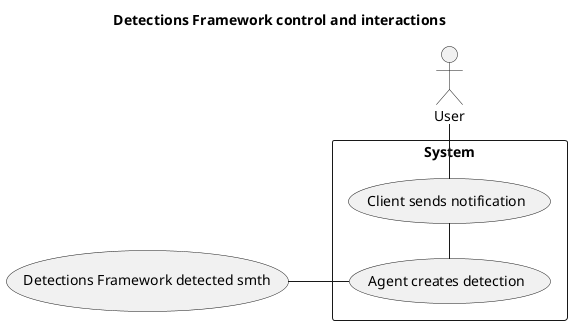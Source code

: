 @startuml
'https://plantuml.com/use-case-diagram

title Detections Framework control and interactions

left to right direction

actor User as Usr

rectangle System {
   (Agent creates detection) - (Notification)
   (Client sends notification) as (Notification)
}
   (Detections Framework detected smth) -- (Agent creates detection)

Usr - (Notification)

@enduml